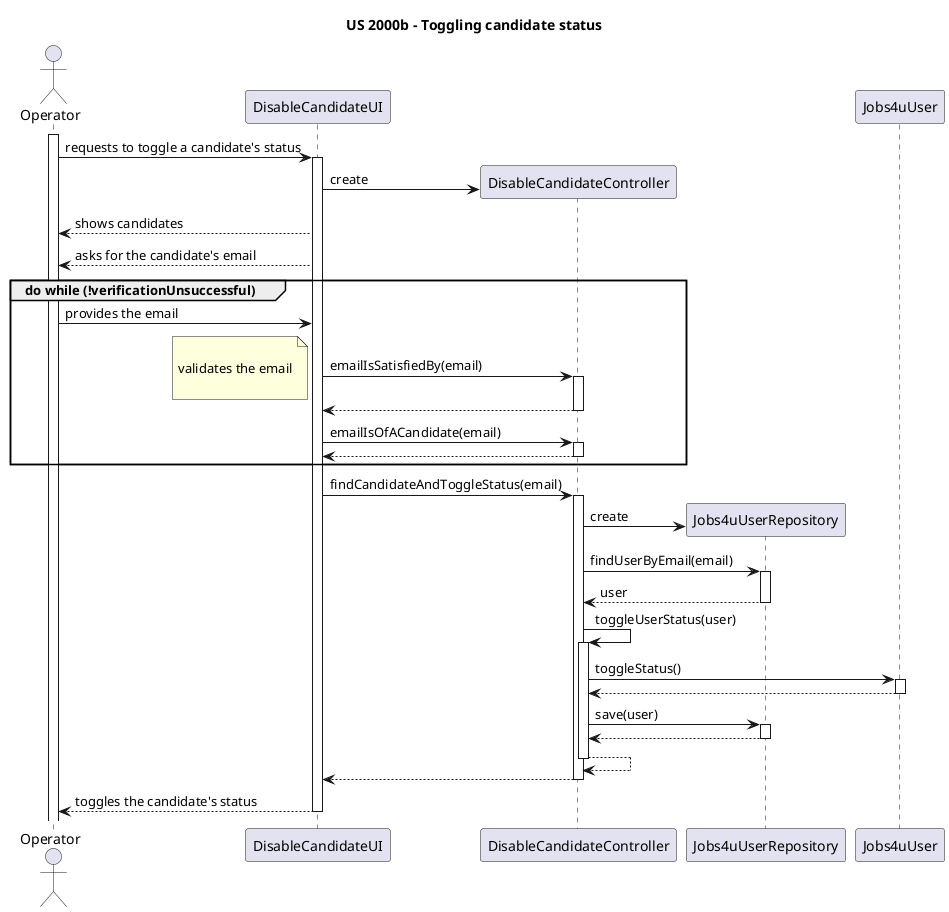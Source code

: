 @startuml
actor Operator as Actor
participant DisableCandidateUI as UI
participant DisableCandidateController as CTRLR
participant Jobs4uUserRepository as UserRepository
participant Jobs4uUser as User

title US 2000b - Toggling candidate status

activate Actor

Actor -> UI : requests to toggle a candidate's status

activate UI

create CTRLR

UI -> CTRLR : create

UI --> Actor : shows candidates

UI --> Actor : asks for the candidate's email

group do while (!verificationUnsuccessful)

Actor -> UI : provides the email

UI -> CTRLR : emailIsSatisfiedBy(email)

note left

validates the email

end note

activate CTRLR

CTRLR --> UI

deactivate CTRLR

UI -> CTRLR : emailIsOfACandidate(email)

activate CTRLR

CTRLR --> UI

deactivate CTRLR

end

UI -> CTRLR : findCandidateAndToggleStatus(email)

activate CTRLR

create UserRepository

CTRLR -> UserRepository : create

CTRLR -> UserRepository : findUserByEmail(email)

activate UserRepository

UserRepository --> CTRLR : user

deactivate UserRepository

CTRLR -> CTRLR : toggleUserStatus(user)

activate CTRLR

CTRLR -> User : toggleStatus()

activate User

User --> CTRLR

deactivate User

CTRLR -> UserRepository : save(user)

activate UserRepository

UserRepository --> CTRLR

deactivate UserRepository

CTRLR --> CTRLR

deactivate CTRLR

CTRLR --> UI

deactivate CTRLR

UI --> Actor : toggles the candidate's status

deactivate UI



@enduml